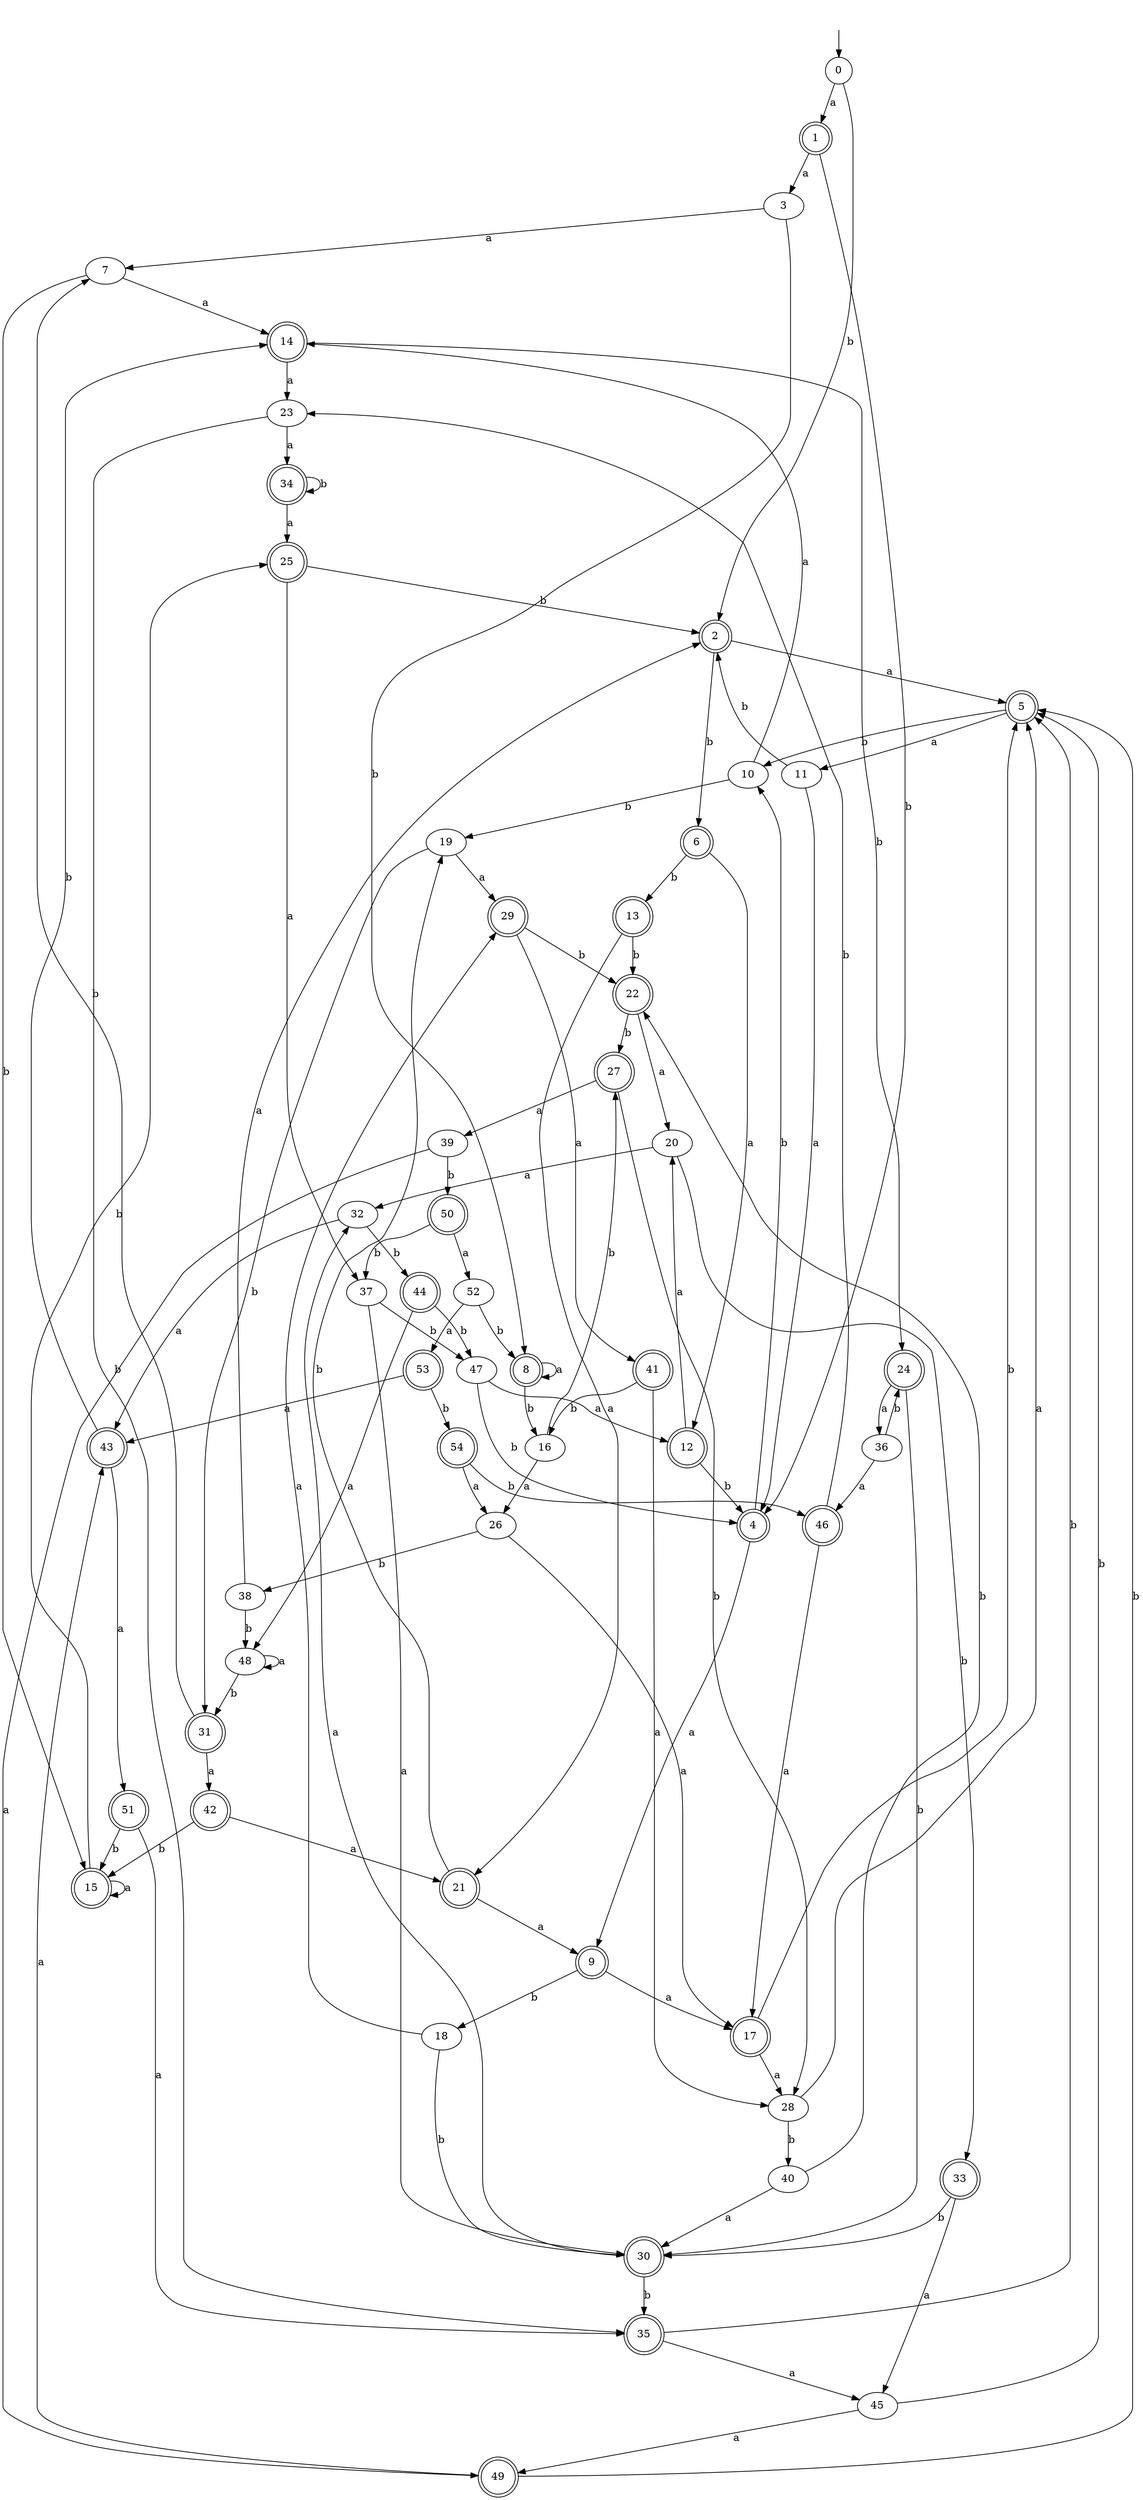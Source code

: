 digraph RandomDFA {
  __start0 [label="", shape=none];
  __start0 -> 0 [label=""];
  0 [shape=circle]
  0 -> 1 [label="a"]
  0 -> 2 [label="b"]
  1 [shape=doublecircle]
  1 -> 3 [label="a"]
  1 -> 4 [label="b"]
  2 [shape=doublecircle]
  2 -> 5 [label="a"]
  2 -> 6 [label="b"]
  3
  3 -> 7 [label="a"]
  3 -> 8 [label="b"]
  4 [shape=doublecircle]
  4 -> 9 [label="a"]
  4 -> 10 [label="b"]
  5 [shape=doublecircle]
  5 -> 11 [label="a"]
  5 -> 10 [label="b"]
  6 [shape=doublecircle]
  6 -> 12 [label="a"]
  6 -> 13 [label="b"]
  7
  7 -> 14 [label="a"]
  7 -> 15 [label="b"]
  8 [shape=doublecircle]
  8 -> 8 [label="a"]
  8 -> 16 [label="b"]
  9 [shape=doublecircle]
  9 -> 17 [label="a"]
  9 -> 18 [label="b"]
  10
  10 -> 14 [label="a"]
  10 -> 19 [label="b"]
  11
  11 -> 4 [label="a"]
  11 -> 2 [label="b"]
  12 [shape=doublecircle]
  12 -> 20 [label="a"]
  12 -> 4 [label="b"]
  13 [shape=doublecircle]
  13 -> 21 [label="a"]
  13 -> 22 [label="b"]
  14 [shape=doublecircle]
  14 -> 23 [label="a"]
  14 -> 24 [label="b"]
  15 [shape=doublecircle]
  15 -> 15 [label="a"]
  15 -> 25 [label="b"]
  16
  16 -> 26 [label="a"]
  16 -> 27 [label="b"]
  17 [shape=doublecircle]
  17 -> 28 [label="a"]
  17 -> 5 [label="b"]
  18
  18 -> 29 [label="a"]
  18 -> 30 [label="b"]
  19
  19 -> 29 [label="a"]
  19 -> 31 [label="b"]
  20
  20 -> 32 [label="a"]
  20 -> 33 [label="b"]
  21 [shape=doublecircle]
  21 -> 9 [label="a"]
  21 -> 19 [label="b"]
  22 [shape=doublecircle]
  22 -> 20 [label="a"]
  22 -> 27 [label="b"]
  23
  23 -> 34 [label="a"]
  23 -> 35 [label="b"]
  24 [shape=doublecircle]
  24 -> 36 [label="a"]
  24 -> 30 [label="b"]
  25 [shape=doublecircle]
  25 -> 37 [label="a"]
  25 -> 2 [label="b"]
  26
  26 -> 17 [label="a"]
  26 -> 38 [label="b"]
  27 [shape=doublecircle]
  27 -> 39 [label="a"]
  27 -> 28 [label="b"]
  28
  28 -> 5 [label="a"]
  28 -> 40 [label="b"]
  29 [shape=doublecircle]
  29 -> 41 [label="a"]
  29 -> 22 [label="b"]
  30 [shape=doublecircle]
  30 -> 32 [label="a"]
  30 -> 35 [label="b"]
  31 [shape=doublecircle]
  31 -> 42 [label="a"]
  31 -> 7 [label="b"]
  32
  32 -> 43 [label="a"]
  32 -> 44 [label="b"]
  33 [shape=doublecircle]
  33 -> 45 [label="a"]
  33 -> 30 [label="b"]
  34 [shape=doublecircle]
  34 -> 25 [label="a"]
  34 -> 34 [label="b"]
  35 [shape=doublecircle]
  35 -> 45 [label="a"]
  35 -> 5 [label="b"]
  36
  36 -> 46 [label="a"]
  36 -> 24 [label="b"]
  37
  37 -> 30 [label="a"]
  37 -> 47 [label="b"]
  38
  38 -> 2 [label="a"]
  38 -> 48 [label="b"]
  39
  39 -> 49 [label="a"]
  39 -> 50 [label="b"]
  40
  40 -> 30 [label="a"]
  40 -> 22 [label="b"]
  41 [shape=doublecircle]
  41 -> 28 [label="a"]
  41 -> 16 [label="b"]
  42 [shape=doublecircle]
  42 -> 21 [label="a"]
  42 -> 15 [label="b"]
  43 [shape=doublecircle]
  43 -> 51 [label="a"]
  43 -> 14 [label="b"]
  44 [shape=doublecircle]
  44 -> 48 [label="a"]
  44 -> 47 [label="b"]
  45
  45 -> 49 [label="a"]
  45 -> 5 [label="b"]
  46 [shape=doublecircle]
  46 -> 17 [label="a"]
  46 -> 23 [label="b"]
  47
  47 -> 12 [label="a"]
  47 -> 4 [label="b"]
  48
  48 -> 48 [label="a"]
  48 -> 31 [label="b"]
  49 [shape=doublecircle]
  49 -> 43 [label="a"]
  49 -> 5 [label="b"]
  50 [shape=doublecircle]
  50 -> 52 [label="a"]
  50 -> 37 [label="b"]
  51 [shape=doublecircle]
  51 -> 35 [label="a"]
  51 -> 15 [label="b"]
  52
  52 -> 53 [label="a"]
  52 -> 8 [label="b"]
  53 [shape=doublecircle]
  53 -> 43 [label="a"]
  53 -> 54 [label="b"]
  54 [shape=doublecircle]
  54 -> 26 [label="a"]
  54 -> 46 [label="b"]
}
